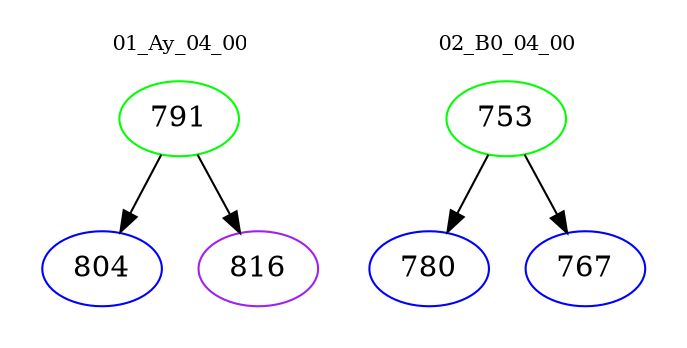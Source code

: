 digraph{
subgraph cluster_0 {
color = white
label = "01_Ay_04_00";
fontsize=10;
T0_791 [label="791", color="green"]
T0_791 -> T0_804 [color="black"]
T0_804 [label="804", color="blue"]
T0_791 -> T0_816 [color="black"]
T0_816 [label="816", color="purple"]
}
subgraph cluster_1 {
color = white
label = "02_B0_04_00";
fontsize=10;
T1_753 [label="753", color="green"]
T1_753 -> T1_780 [color="black"]
T1_780 [label="780", color="blue"]
T1_753 -> T1_767 [color="black"]
T1_767 [label="767", color="blue"]
}
}

